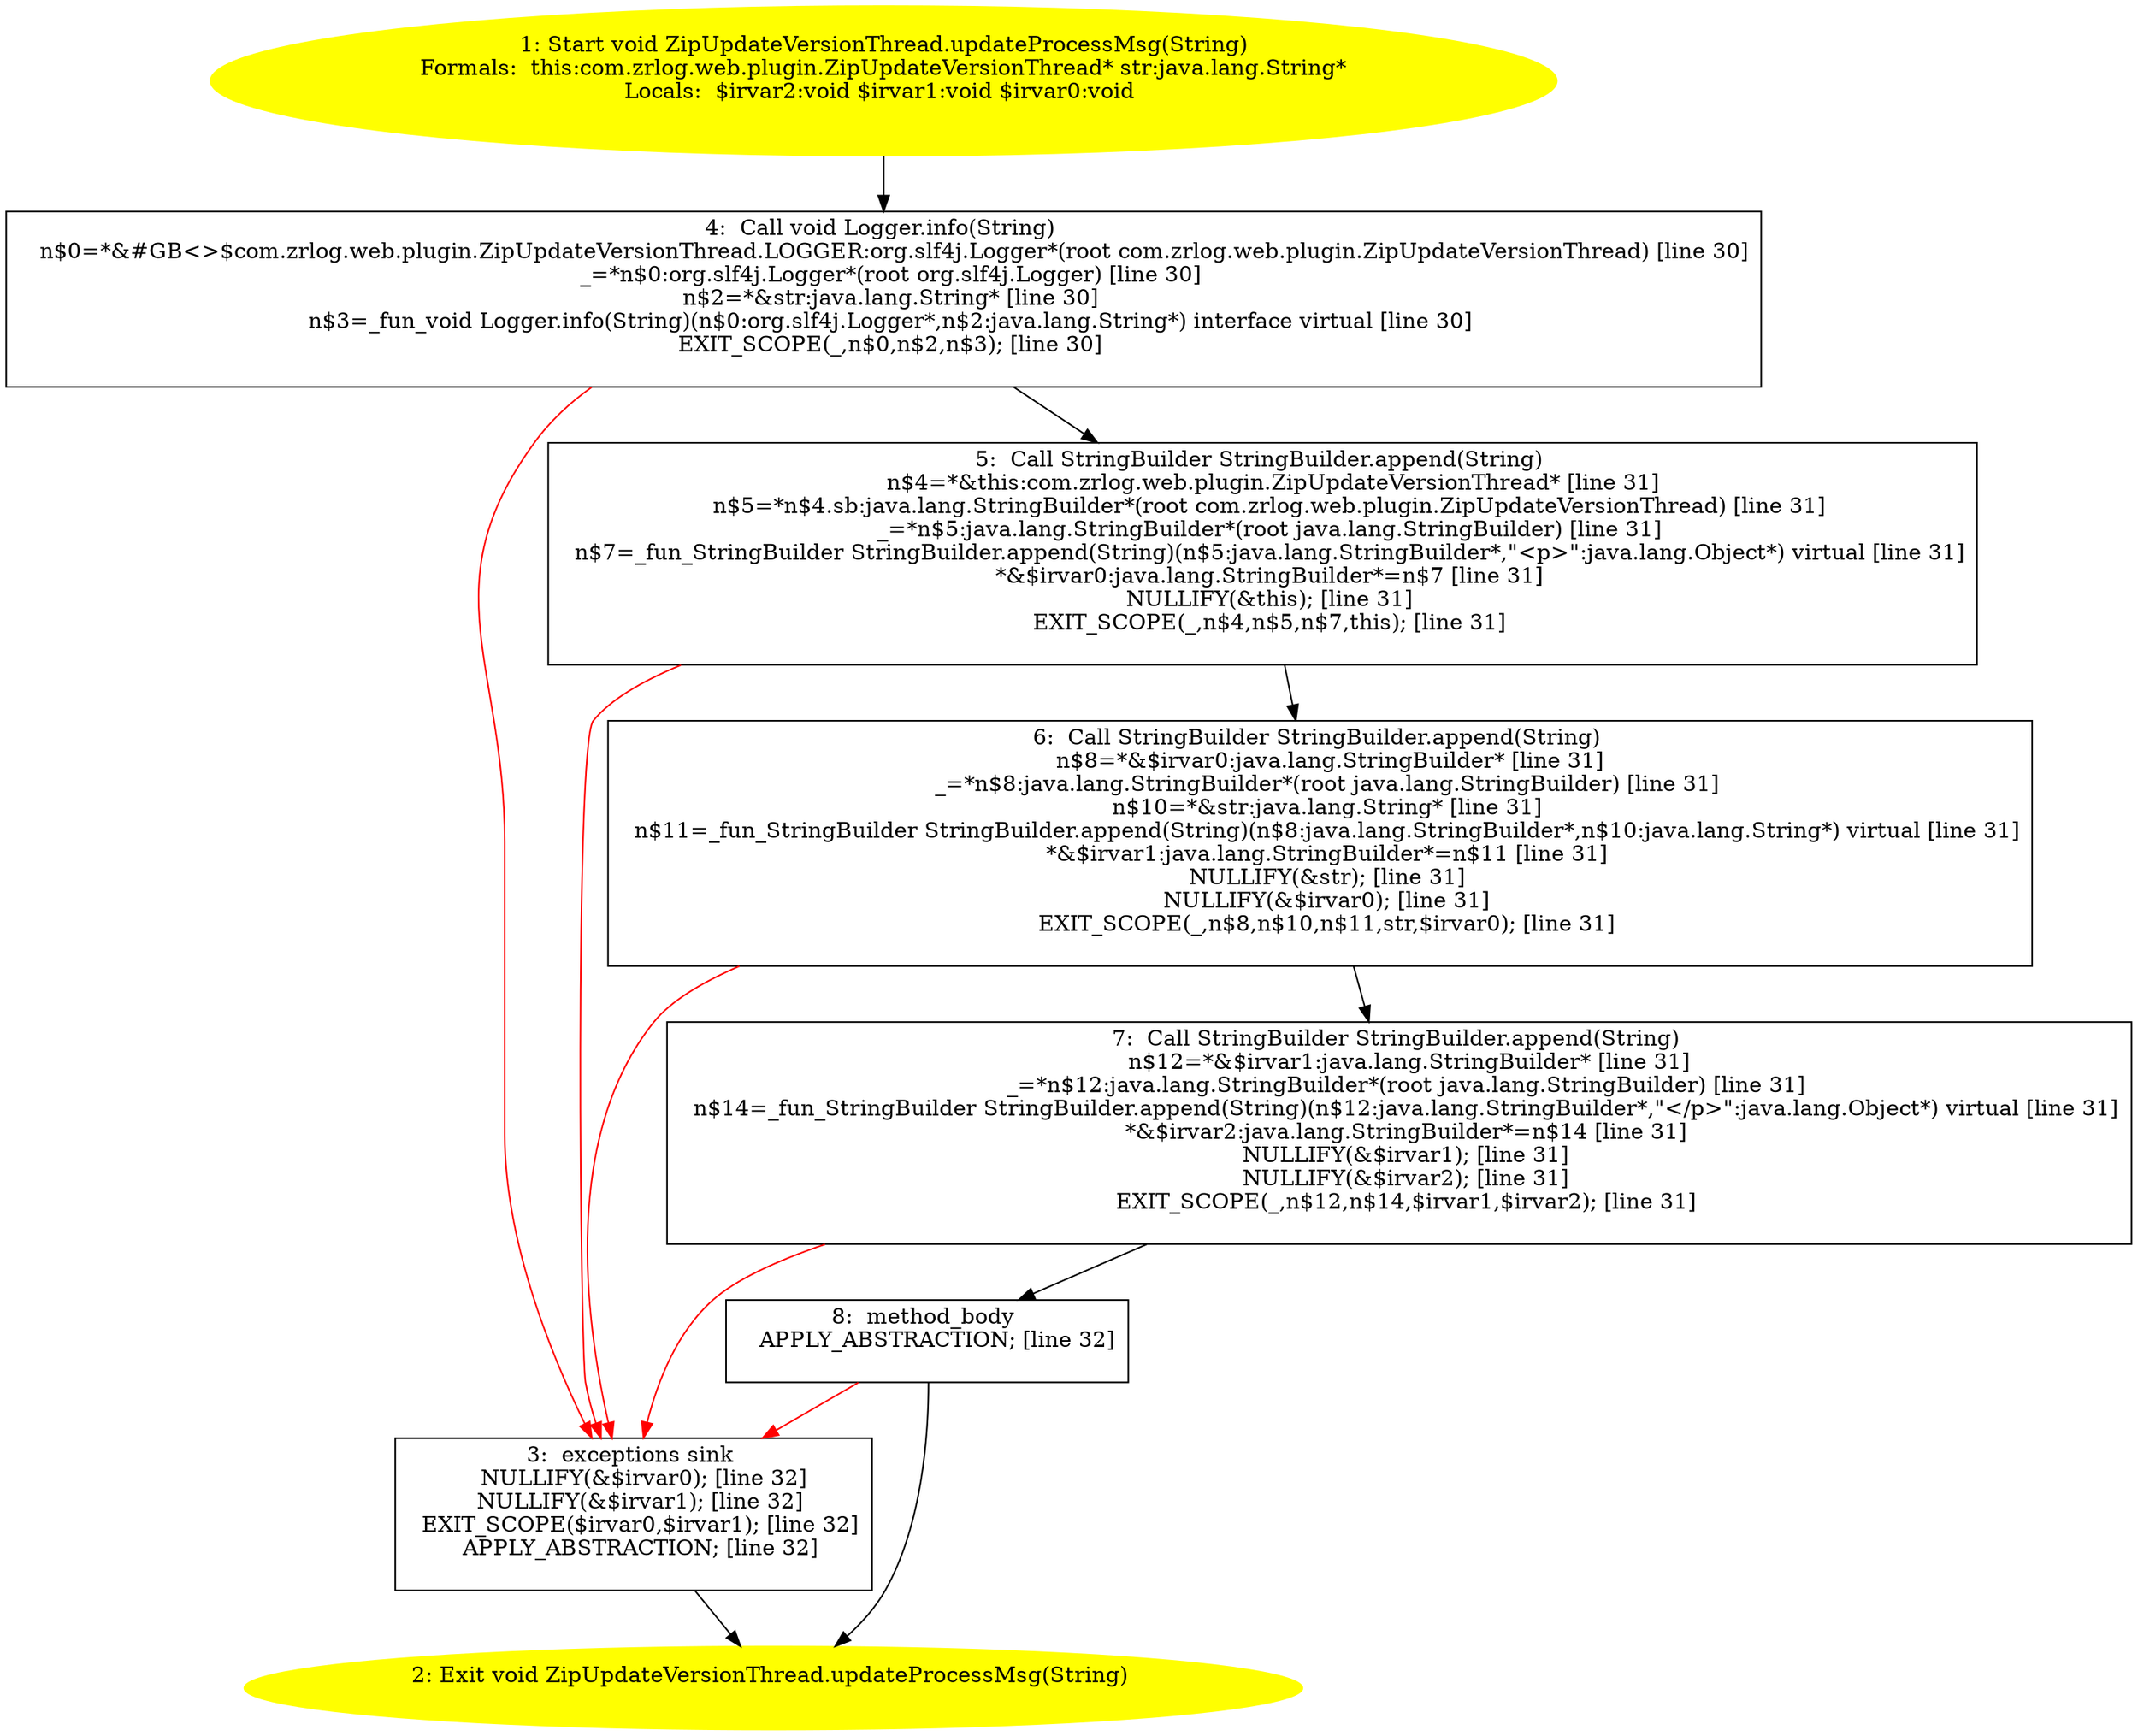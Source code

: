 /* @generated */
digraph cfg {
"com.zrlog.web.plugin.ZipUpdateVersionThread.updateProcessMsg(java.lang.String):void.ea333922bc1fad15b5bf13e10a472242_1" [label="1: Start void ZipUpdateVersionThread.updateProcessMsg(String)\nFormals:  this:com.zrlog.web.plugin.ZipUpdateVersionThread* str:java.lang.String*\nLocals:  $irvar2:void $irvar1:void $irvar0:void \n  " color=yellow style=filled]
	

	 "com.zrlog.web.plugin.ZipUpdateVersionThread.updateProcessMsg(java.lang.String):void.ea333922bc1fad15b5bf13e10a472242_1" -> "com.zrlog.web.plugin.ZipUpdateVersionThread.updateProcessMsg(java.lang.String):void.ea333922bc1fad15b5bf13e10a472242_4" ;
"com.zrlog.web.plugin.ZipUpdateVersionThread.updateProcessMsg(java.lang.String):void.ea333922bc1fad15b5bf13e10a472242_2" [label="2: Exit void ZipUpdateVersionThread.updateProcessMsg(String) \n  " color=yellow style=filled]
	

"com.zrlog.web.plugin.ZipUpdateVersionThread.updateProcessMsg(java.lang.String):void.ea333922bc1fad15b5bf13e10a472242_3" [label="3:  exceptions sink \n   NULLIFY(&$irvar0); [line 32]\n  NULLIFY(&$irvar1); [line 32]\n  EXIT_SCOPE($irvar0,$irvar1); [line 32]\n  APPLY_ABSTRACTION; [line 32]\n " shape="box"]
	

	 "com.zrlog.web.plugin.ZipUpdateVersionThread.updateProcessMsg(java.lang.String):void.ea333922bc1fad15b5bf13e10a472242_3" -> "com.zrlog.web.plugin.ZipUpdateVersionThread.updateProcessMsg(java.lang.String):void.ea333922bc1fad15b5bf13e10a472242_2" ;
"com.zrlog.web.plugin.ZipUpdateVersionThread.updateProcessMsg(java.lang.String):void.ea333922bc1fad15b5bf13e10a472242_4" [label="4:  Call void Logger.info(String) \n   n$0=*&#GB<>$com.zrlog.web.plugin.ZipUpdateVersionThread.LOGGER:org.slf4j.Logger*(root com.zrlog.web.plugin.ZipUpdateVersionThread) [line 30]\n  _=*n$0:org.slf4j.Logger*(root org.slf4j.Logger) [line 30]\n  n$2=*&str:java.lang.String* [line 30]\n  n$3=_fun_void Logger.info(String)(n$0:org.slf4j.Logger*,n$2:java.lang.String*) interface virtual [line 30]\n  EXIT_SCOPE(_,n$0,n$2,n$3); [line 30]\n " shape="box"]
	

	 "com.zrlog.web.plugin.ZipUpdateVersionThread.updateProcessMsg(java.lang.String):void.ea333922bc1fad15b5bf13e10a472242_4" -> "com.zrlog.web.plugin.ZipUpdateVersionThread.updateProcessMsg(java.lang.String):void.ea333922bc1fad15b5bf13e10a472242_5" ;
	 "com.zrlog.web.plugin.ZipUpdateVersionThread.updateProcessMsg(java.lang.String):void.ea333922bc1fad15b5bf13e10a472242_4" -> "com.zrlog.web.plugin.ZipUpdateVersionThread.updateProcessMsg(java.lang.String):void.ea333922bc1fad15b5bf13e10a472242_3" [color="red" ];
"com.zrlog.web.plugin.ZipUpdateVersionThread.updateProcessMsg(java.lang.String):void.ea333922bc1fad15b5bf13e10a472242_5" [label="5:  Call StringBuilder StringBuilder.append(String) \n   n$4=*&this:com.zrlog.web.plugin.ZipUpdateVersionThread* [line 31]\n  n$5=*n$4.sb:java.lang.StringBuilder*(root com.zrlog.web.plugin.ZipUpdateVersionThread) [line 31]\n  _=*n$5:java.lang.StringBuilder*(root java.lang.StringBuilder) [line 31]\n  n$7=_fun_StringBuilder StringBuilder.append(String)(n$5:java.lang.StringBuilder*,\"<p>\":java.lang.Object*) virtual [line 31]\n  *&$irvar0:java.lang.StringBuilder*=n$7 [line 31]\n  NULLIFY(&this); [line 31]\n  EXIT_SCOPE(_,n$4,n$5,n$7,this); [line 31]\n " shape="box"]
	

	 "com.zrlog.web.plugin.ZipUpdateVersionThread.updateProcessMsg(java.lang.String):void.ea333922bc1fad15b5bf13e10a472242_5" -> "com.zrlog.web.plugin.ZipUpdateVersionThread.updateProcessMsg(java.lang.String):void.ea333922bc1fad15b5bf13e10a472242_6" ;
	 "com.zrlog.web.plugin.ZipUpdateVersionThread.updateProcessMsg(java.lang.String):void.ea333922bc1fad15b5bf13e10a472242_5" -> "com.zrlog.web.plugin.ZipUpdateVersionThread.updateProcessMsg(java.lang.String):void.ea333922bc1fad15b5bf13e10a472242_3" [color="red" ];
"com.zrlog.web.plugin.ZipUpdateVersionThread.updateProcessMsg(java.lang.String):void.ea333922bc1fad15b5bf13e10a472242_6" [label="6:  Call StringBuilder StringBuilder.append(String) \n   n$8=*&$irvar0:java.lang.StringBuilder* [line 31]\n  _=*n$8:java.lang.StringBuilder*(root java.lang.StringBuilder) [line 31]\n  n$10=*&str:java.lang.String* [line 31]\n  n$11=_fun_StringBuilder StringBuilder.append(String)(n$8:java.lang.StringBuilder*,n$10:java.lang.String*) virtual [line 31]\n  *&$irvar1:java.lang.StringBuilder*=n$11 [line 31]\n  NULLIFY(&str); [line 31]\n  NULLIFY(&$irvar0); [line 31]\n  EXIT_SCOPE(_,n$8,n$10,n$11,str,$irvar0); [line 31]\n " shape="box"]
	

	 "com.zrlog.web.plugin.ZipUpdateVersionThread.updateProcessMsg(java.lang.String):void.ea333922bc1fad15b5bf13e10a472242_6" -> "com.zrlog.web.plugin.ZipUpdateVersionThread.updateProcessMsg(java.lang.String):void.ea333922bc1fad15b5bf13e10a472242_7" ;
	 "com.zrlog.web.plugin.ZipUpdateVersionThread.updateProcessMsg(java.lang.String):void.ea333922bc1fad15b5bf13e10a472242_6" -> "com.zrlog.web.plugin.ZipUpdateVersionThread.updateProcessMsg(java.lang.String):void.ea333922bc1fad15b5bf13e10a472242_3" [color="red" ];
"com.zrlog.web.plugin.ZipUpdateVersionThread.updateProcessMsg(java.lang.String):void.ea333922bc1fad15b5bf13e10a472242_7" [label="7:  Call StringBuilder StringBuilder.append(String) \n   n$12=*&$irvar1:java.lang.StringBuilder* [line 31]\n  _=*n$12:java.lang.StringBuilder*(root java.lang.StringBuilder) [line 31]\n  n$14=_fun_StringBuilder StringBuilder.append(String)(n$12:java.lang.StringBuilder*,\"</p>\":java.lang.Object*) virtual [line 31]\n  *&$irvar2:java.lang.StringBuilder*=n$14 [line 31]\n  NULLIFY(&$irvar1); [line 31]\n  NULLIFY(&$irvar2); [line 31]\n  EXIT_SCOPE(_,n$12,n$14,$irvar1,$irvar2); [line 31]\n " shape="box"]
	

	 "com.zrlog.web.plugin.ZipUpdateVersionThread.updateProcessMsg(java.lang.String):void.ea333922bc1fad15b5bf13e10a472242_7" -> "com.zrlog.web.plugin.ZipUpdateVersionThread.updateProcessMsg(java.lang.String):void.ea333922bc1fad15b5bf13e10a472242_8" ;
	 "com.zrlog.web.plugin.ZipUpdateVersionThread.updateProcessMsg(java.lang.String):void.ea333922bc1fad15b5bf13e10a472242_7" -> "com.zrlog.web.plugin.ZipUpdateVersionThread.updateProcessMsg(java.lang.String):void.ea333922bc1fad15b5bf13e10a472242_3" [color="red" ];
"com.zrlog.web.plugin.ZipUpdateVersionThread.updateProcessMsg(java.lang.String):void.ea333922bc1fad15b5bf13e10a472242_8" [label="8:  method_body \n   APPLY_ABSTRACTION; [line 32]\n " shape="box"]
	

	 "com.zrlog.web.plugin.ZipUpdateVersionThread.updateProcessMsg(java.lang.String):void.ea333922bc1fad15b5bf13e10a472242_8" -> "com.zrlog.web.plugin.ZipUpdateVersionThread.updateProcessMsg(java.lang.String):void.ea333922bc1fad15b5bf13e10a472242_2" ;
	 "com.zrlog.web.plugin.ZipUpdateVersionThread.updateProcessMsg(java.lang.String):void.ea333922bc1fad15b5bf13e10a472242_8" -> "com.zrlog.web.plugin.ZipUpdateVersionThread.updateProcessMsg(java.lang.String):void.ea333922bc1fad15b5bf13e10a472242_3" [color="red" ];
}
